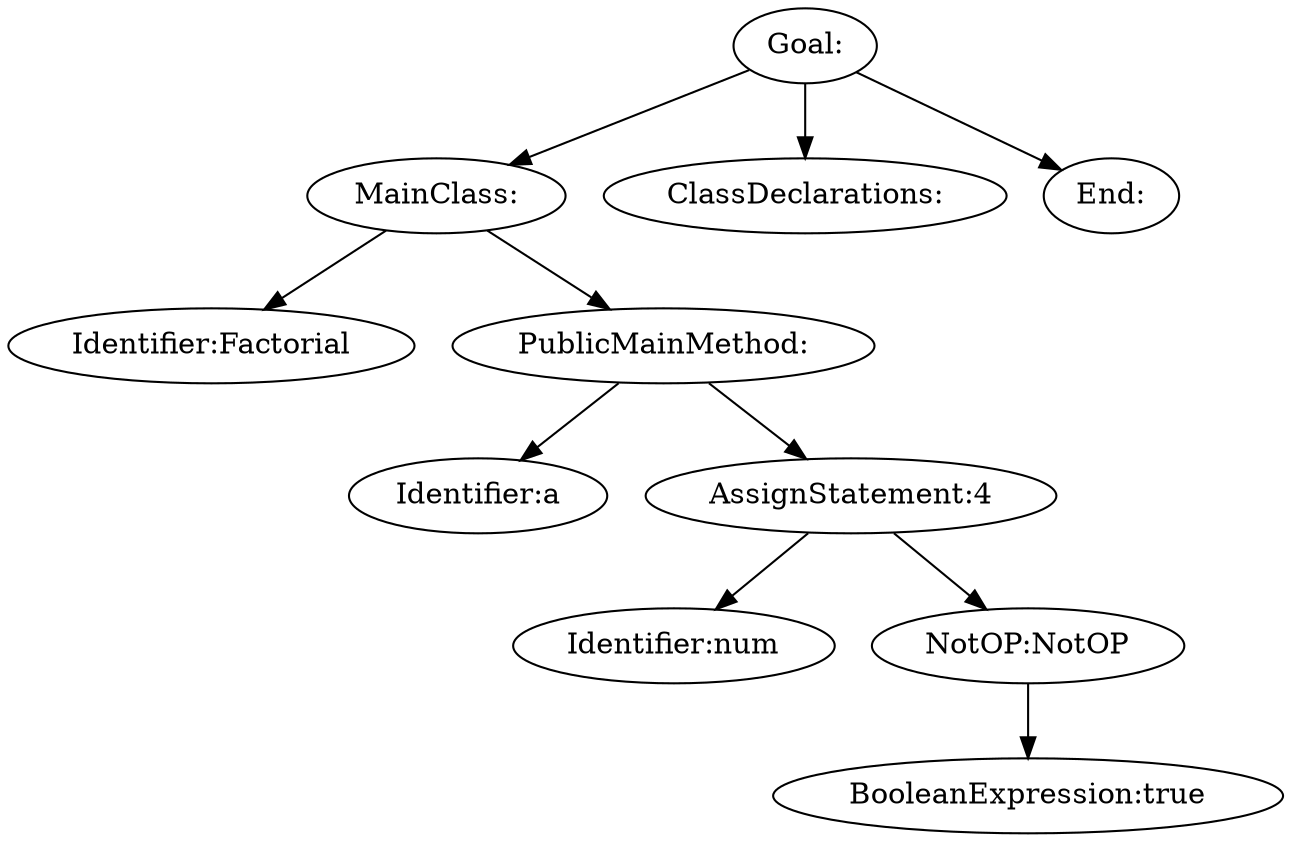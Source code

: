 digraph {
n0 [label="Goal:"];
n1 [label="MainClass:"];
n2 [label="Identifier:Factorial"];
n1 -> n2
n3 [label="PublicMainMethod:"];
n4 [label="Identifier:a"];
n3 -> n4
n5 [label="AssignStatement:4"];
n6 [label="Identifier:num"];
n5 -> n6
n7 [label="NotOP:NotOP"];
n8 [label="BooleanExpression:true"];
n7 -> n8
n5 -> n7
n3 -> n5
n1 -> n3
n0 -> n1
n9 [label="ClassDeclarations:"];
n0 -> n9
n10 [label="End:"];
n0 -> n10
}
